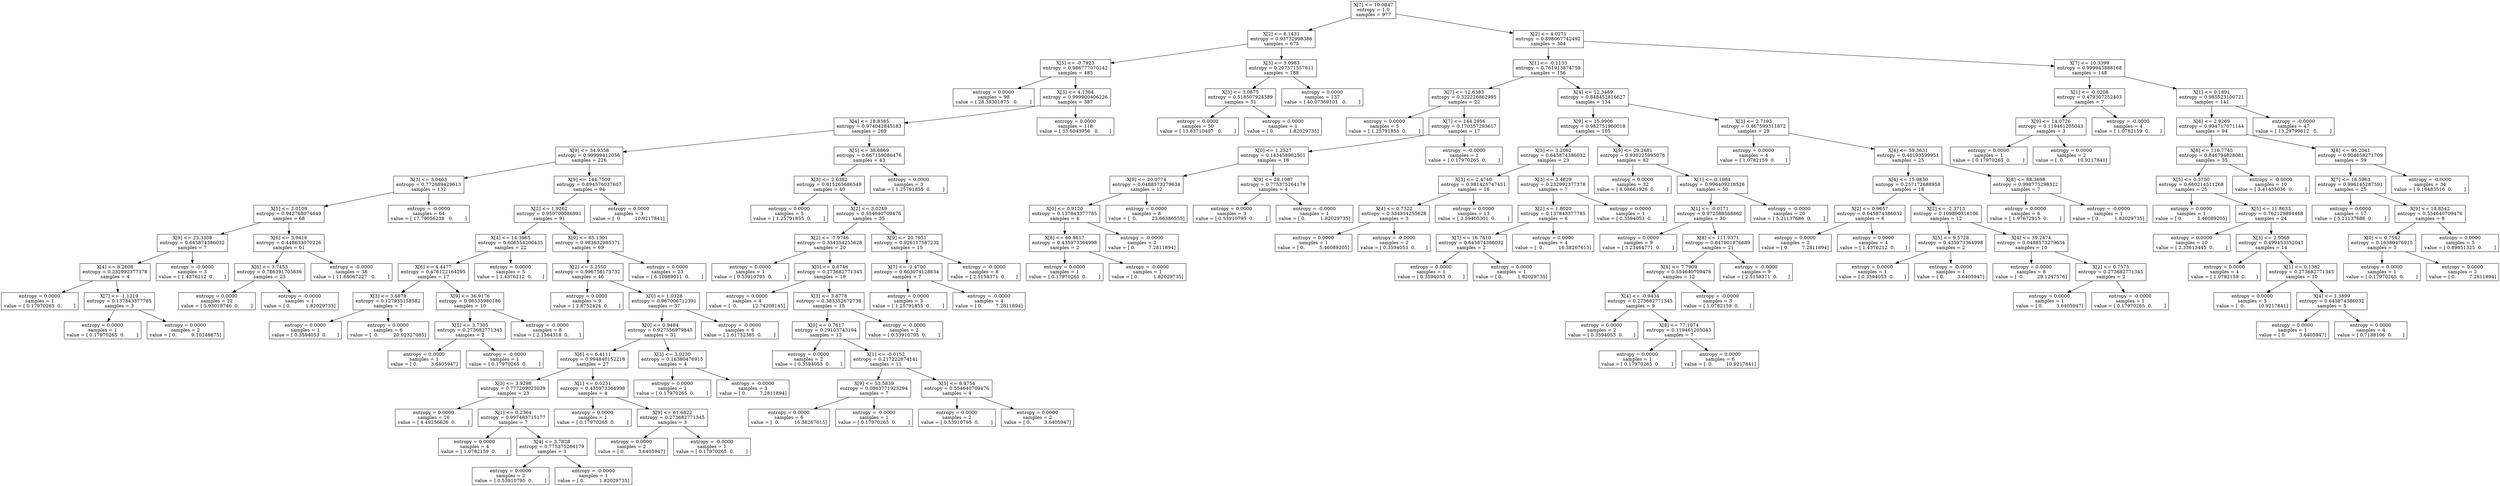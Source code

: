 digraph Tree {
0 [label="X[7] <= 10.0847\nentropy = 1.0\nsamples = 977", shape="box"] ;
1 [label="X[2] <= 6.1431\nentropy = 0.93732998386\nsamples = 673", shape="box"] ;
0 -> 1 ;
2 [label="X[5] <= -0.7923\nentropy = 0.986777070142\nsamples = 485", shape="box"] ;
1 -> 2 ;
3 [label="entropy = 0.0000\nsamples = 98\nvalue = [ 28.39301875   0.        ]", shape="box"] ;
2 -> 3 ;
4 [label="X[3] <= 4.1384\nentropy = 0.999900406226\nsamples = 387", shape="box"] ;
2 -> 4 ;
5 [label="X[4] <= 18.8385\nentropy = 0.974042845183\nsamples = 269", shape="box"] ;
4 -> 5 ;
6 [label="X[9] <= 34.9358\nentropy = 0.99999412056\nsamples = 226", shape="box"] ;
5 -> 6 ;
7 [label="X[3] <= 3.0463\nentropy = 0.772689429613\nsamples = 132", shape="box"] ;
6 -> 7 ;
8 [label="X[5] <= 2.0109\nentropy = 0.942768074649\nsamples = 68", shape="box"] ;
7 -> 8 ;
9 [label="X[9] <= 23.3308\nentropy = 0.645874386032\nsamples = 7", shape="box"] ;
8 -> 9 ;
10 [label="X[4] <= 8.2608\nentropy = 0.232992377378\nsamples = 4", shape="box"] ;
9 -> 10 ;
11 [label="entropy = 0.0000\nsamples = 1\nvalue = [ 0.17970265  0.        ]", shape="box"] ;
10 -> 11 ;
12 [label="X[7] <= -1.1219\nentropy = 0.137843377785\nsamples = 3", shape="box"] ;
10 -> 12 ;
13 [label="entropy = 0.0000\nsamples = 1\nvalue = [ 0.17970265  0.        ]", shape="box"] ;
12 -> 13 ;
14 [label="entropy = 0.0000\nsamples = 2\nvalue = [ 0.          9.10148675]", shape="box"] ;
12 -> 14 ;
15 [label="entropy = -0.0000\nsamples = 3\nvalue = [ 1.4376212  0.       ]", shape="box"] ;
9 -> 15 ;
16 [label="X[6] <= 3.9416\nentropy = 0.448633070226\nsamples = 61", shape="box"] ;
8 -> 16 ;
17 [label="X[6] <= 3.7453\nentropy = 0.786391703836\nsamples = 23", shape="box"] ;
16 -> 17 ;
18 [label="entropy = 0.0000\nsamples = 22\nvalue = [ 5.93018746  0.        ]", shape="box"] ;
17 -> 18 ;
19 [label="entropy = -0.0000\nsamples = 1\nvalue = [ 0.          1.82029735]", shape="box"] ;
17 -> 19 ;
20 [label="entropy = -0.0000\nsamples = 38\nvalue = [ 11.68067227   0.        ]", shape="box"] ;
16 -> 20 ;
21 [label="entropy = -0.0000\nsamples = 64\nvalue = [ 17.79056238   0.        ]", shape="box"] ;
7 -> 21 ;
22 [label="X[9] <= 144.7509\nentropy = 0.894576037607\nsamples = 94", shape="box"] ;
6 -> 22 ;
23 [label="X[2] <= 1.9262\nentropy = 0.950700086991\nsamples = 91", shape="box"] ;
22 -> 23 ;
24 [label="X[4] <= 14.3965\nentropy = 0.606554206435\nsamples = 22", shape="box"] ;
23 -> 24 ;
25 [label="X[6] <= 4.4477\nentropy = 0.476122164295\nsamples = 17", shape="box"] ;
24 -> 25 ;
26 [label="X[3] <= 3.6878\nentropy = 0.127935158582\nsamples = 7", shape="box"] ;
25 -> 26 ;
27 [label="entropy = 0.0000\nsamples = 1\nvalue = [ 0.3594053  0.       ]", shape="box"] ;
26 -> 27 ;
28 [label="entropy = 0.0000\nsamples = 6\nvalue = [  0.          20.02327085]", shape="box"] ;
26 -> 28 ;
29 [label="X[9] <= 36.9176\nentropy = 0.96535980186\nsamples = 10", shape="box"] ;
25 -> 29 ;
30 [label="X[5] <= 3.7305\nentropy = 0.273682771345\nsamples = 2", shape="box"] ;
29 -> 30 ;
31 [label="entropy = 0.0000\nsamples = 1\nvalue = [ 0.         3.6405947]", shape="box"] ;
30 -> 31 ;
32 [label="entropy = -0.0000\nsamples = 1\nvalue = [ 0.17970265  0.        ]", shape="box"] ;
30 -> 32 ;
33 [label="entropy = -0.0000\nsamples = 8\nvalue = [ 2.1564318  0.       ]", shape="box"] ;
29 -> 33 ;
34 [label="entropy = 0.0000\nsamples = 5\nvalue = [ 1.4376212  0.       ]", shape="box"] ;
24 -> 34 ;
35 [label="X[9] <= 65.1301\nentropy = 0.983632985371\nsamples = 69", shape="box"] ;
23 -> 35 ;
36 [label="X[2] <= 3.2550\nentropy = 0.996758175732\nsamples = 46", shape="box"] ;
35 -> 36 ;
37 [label="entropy = 0.0000\nsamples = 9\nvalue = [ 2.8752424  0.       ]", shape="box"] ;
36 -> 37 ;
38 [label="X[0] <= 1.0328\nentropy = 0.967006712391\nsamples = 37", shape="box"] ;
36 -> 38 ;
39 [label="X[0] <= 0.9484\nentropy = 0.927556979845\nsamples = 31", shape="box"] ;
38 -> 39 ;
40 [label="X[6] <= 6.4111\nentropy = 0.994840152218\nsamples = 27", shape="box"] ;
39 -> 40 ;
41 [label="X[3] <= 3.9298\nentropy = 0.777209025039\nsamples = 23", shape="box"] ;
40 -> 41 ;
42 [label="entropy = 0.0000\nsamples = 16\nvalue = [ 4.49256626  0.        ]", shape="box"] ;
41 -> 42 ;
43 [label="X[1] <= 0.2364\nentropy = 0.997483715177\nsamples = 7", shape="box"] ;
41 -> 43 ;
44 [label="entropy = 0.0000\nsamples = 4\nvalue = [ 1.0782159  0.       ]", shape="box"] ;
43 -> 44 ;
45 [label="X[4] <= 3.7828\nentropy = 0.775375264179\nsamples = 3", shape="box"] ;
43 -> 45 ;
46 [label="entropy = 0.0000\nsamples = 2\nvalue = [ 0.53910795  0.        ]", shape="box"] ;
45 -> 46 ;
47 [label="entropy = -0.0000\nsamples = 1\nvalue = [ 0.          1.82029735]", shape="box"] ;
45 -> 47 ;
48 [label="X[1] <= 0.0251\nentropy = 0.435973364998\nsamples = 4", shape="box"] ;
40 -> 48 ;
49 [label="entropy = 0.0000\nsamples = 1\nvalue = [ 0.17970265  0.        ]", shape="box"] ;
48 -> 49 ;
50 [label="X[9] <= 61.6822\nentropy = 0.273682771345\nsamples = 3", shape="box"] ;
48 -> 50 ;
51 [label="entropy = 0.0000\nsamples = 2\nvalue = [ 0.         3.6405947]", shape="box"] ;
50 -> 51 ;
52 [label="entropy = -0.0000\nsamples = 1\nvalue = [ 0.17970265  0.        ]", shape="box"] ;
50 -> 52 ;
53 [label="X[3] <= 3.0230\nentropy = 0.16380476915\nsamples = 4", shape="box"] ;
39 -> 53 ;
54 [label="entropy = 0.0000\nsamples = 1\nvalue = [ 0.17970265  0.        ]", shape="box"] ;
53 -> 54 ;
55 [label="entropy = -0.0000\nsamples = 3\nvalue = [ 0.         7.2811894]", shape="box"] ;
53 -> 55 ;
56 [label="entropy = -0.0000\nsamples = 6\nvalue = [ 1.61732385  0.        ]", shape="box"] ;
38 -> 56 ;
57 [label="entropy = 0.0000\nsamples = 23\nvalue = [ 6.10989011  0.        ]", shape="box"] ;
35 -> 57 ;
58 [label="entropy = 0.0000\nsamples = 3\nvalue = [  0.         10.9217841]", shape="box"] ;
22 -> 58 ;
59 [label="X[5] <= 38.6869\nentropy = 0.667159086476\nsamples = 43", shape="box"] ;
5 -> 59 ;
60 [label="X[3] <= 2.6382\nentropy = 0.615265686549\nsamples = 40", shape="box"] ;
59 -> 60 ;
61 [label="entropy = 0.0000\nsamples = 5\nvalue = [ 1.25791855  0.        ]", shape="box"] ;
60 -> 61 ;
62 [label="X[2] <= 3.0249\nentropy = 0.554640709476\nsamples = 35", shape="box"] ;
60 -> 62 ;
63 [label="X[2] <= -7.9746\nentropy = 0.334354255628\nsamples = 20", shape="box"] ;
62 -> 63 ;
64 [label="entropy = 0.0000\nsamples = 1\nvalue = [ 0.53910795  0.        ]", shape="box"] ;
63 -> 64 ;
65 [label="X[0] <= 0.6746\nentropy = 0.273682771345\nsamples = 19", shape="box"] ;
63 -> 65 ;
66 [label="entropy = 0.0000\nsamples = 4\nvalue = [  0.          12.74208145]", shape="box"] ;
65 -> 66 ;
67 [label="X[3] <= 3.8778\nentropy = 0.383352672738\nsamples = 15", shape="box"] ;
65 -> 67 ;
68 [label="X[0] <= 0.7617\nentropy = 0.29103743194\nsamples = 13", shape="box"] ;
67 -> 68 ;
69 [label="entropy = 0.0000\nsamples = 2\nvalue = [ 0.3594053  0.       ]", shape="box"] ;
68 -> 69 ;
70 [label="X[1] <= -0.0152\nentropy = 0.217222874141\nsamples = 11", shape="box"] ;
68 -> 70 ;
71 [label="X[9] <= 53.5839\nentropy = 0.0863771923294\nsamples = 7", shape="box"] ;
70 -> 71 ;
72 [label="entropy = 0.0000\nsamples = 6\nvalue = [  0.          16.38267615]", shape="box"] ;
71 -> 72 ;
73 [label="entropy = -0.0000\nsamples = 1\nvalue = [ 0.17970265  0.        ]", shape="box"] ;
71 -> 73 ;
74 [label="X[5] <= 8.9754\nentropy = 0.554640709476\nsamples = 4", shape="box"] ;
70 -> 74 ;
75 [label="entropy = 0.0000\nsamples = 2\nvalue = [ 0.53910795  0.        ]", shape="box"] ;
74 -> 75 ;
76 [label="entropy = 0.0000\nsamples = 2\nvalue = [ 0.         3.6405947]", shape="box"] ;
74 -> 76 ;
77 [label="entropy = -0.0000\nsamples = 2\nvalue = [ 0.53910795  0.        ]", shape="box"] ;
67 -> 77 ;
78 [label="X[9] <= 20.7951\nentropy = 0.926117587232\nsamples = 15", shape="box"] ;
62 -> 78 ;
79 [label="X[7] <= -2.4700\nentropy = 0.603074128634\nsamples = 7", shape="box"] ;
78 -> 79 ;
80 [label="entropy = 0.0000\nsamples = 3\nvalue = [ 1.25791855  0.        ]", shape="box"] ;
79 -> 80 ;
81 [label="entropy = -0.0000\nsamples = 4\nvalue = [ 0.         7.2811894]", shape="box"] ;
79 -> 81 ;
82 [label="entropy = -0.0000\nsamples = 8\nvalue = [ 2.5158371  0.       ]", shape="box"] ;
78 -> 82 ;
83 [label="entropy = 0.0000\nsamples = 3\nvalue = [ 1.25791855  0.        ]", shape="box"] ;
59 -> 83 ;
84 [label="entropy = 0.0000\nsamples = 118\nvalue = [ 33.6043956   0.       ]", shape="box"] ;
4 -> 84 ;
85 [label="X[3] <= 3.0983\nentropy = 0.207571557811\nsamples = 188", shape="box"] ;
1 -> 85 ;
86 [label="X[3] <= 3.0875\nentropy = 0.518507924389\nsamples = 51", shape="box"] ;
85 -> 86 ;
87 [label="entropy = 0.0000\nsamples = 50\nvalue = [ 13.83710407   0.        ]", shape="box"] ;
86 -> 87 ;
88 [label="entropy = 0.0000\nsamples = 1\nvalue = [ 0.          1.82029735]", shape="box"] ;
86 -> 88 ;
89 [label="entropy = 0.0000\nsamples = 137\nvalue = [ 40.07369101   0.        ]", shape="box"] ;
85 -> 89 ;
90 [label="X[2] <= 4.0271\nentropy = 0.898067742492\nsamples = 304", shape="box"] ;
0 -> 90 ;
91 [label="X[1] <= -0.1133\nentropy = 0.761913874759\nsamples = 156", shape="box"] ;
90 -> 91 ;
92 [label="X[7] <= 12.6383\nentropy = 0.322226862985\nsamples = 22", shape="box"] ;
91 -> 92 ;
93 [label="entropy = 0.0000\nsamples = 5\nvalue = [ 1.25791855  0.        ]", shape="box"] ;
92 -> 93 ;
94 [label="X[7] <= 144.2956\nentropy = 0.170357293617\nsamples = 17", shape="box"] ;
92 -> 94 ;
95 [label="X[0] <= 1.2527\nentropy = 0.143458962501\nsamples = 16", shape="box"] ;
94 -> 95 ;
96 [label="X[9] <= 20.0774\nentropy = 0.0488573279634\nsamples = 12", shape="box"] ;
95 -> 96 ;
97 [label="X[0] <= 0.9120\nentropy = 0.137843377785\nsamples = 4", shape="box"] ;
96 -> 97 ;
98 [label="X[8] <= 60.9617\nentropy = 0.435973364998\nsamples = 2", shape="box"] ;
97 -> 98 ;
99 [label="entropy = 0.0000\nsamples = 1\nvalue = [ 0.17970265  0.        ]", shape="box"] ;
98 -> 99 ;
100 [label="entropy = -0.0000\nsamples = 1\nvalue = [ 0.          1.82029735]", shape="box"] ;
98 -> 100 ;
101 [label="entropy = -0.0000\nsamples = 2\nvalue = [ 0.         7.2811894]", shape="box"] ;
97 -> 101 ;
102 [label="entropy = 0.0000\nsamples = 8\nvalue = [  0.          23.66386555]", shape="box"] ;
96 -> 102 ;
103 [label="X[9] <= 28.1087\nentropy = 0.775375264179\nsamples = 4", shape="box"] ;
95 -> 103 ;
104 [label="entropy = 0.0000\nsamples = 3\nvalue = [ 0.53910795  0.        ]", shape="box"] ;
103 -> 104 ;
105 [label="entropy = -0.0000\nsamples = 1\nvalue = [ 0.          1.82029735]", shape="box"] ;
103 -> 105 ;
106 [label="entropy = -0.0000\nsamples = 1\nvalue = [ 0.17970265  0.        ]", shape="box"] ;
94 -> 106 ;
107 [label="X[4] <= 12.3489\nentropy = 0.848452816627\nsamples = 134", shape="box"] ;
91 -> 107 ;
108 [label="X[9] <= 15.9906\nentropy = 0.982751960018\nsamples = 105", shape="box"] ;
107 -> 108 ;
109 [label="X[3] <= 3.2062\nentropy = 0.645874386032\nsamples = 23", shape="box"] ;
108 -> 109 ;
110 [label="X[3] <= 2.4740\nentropy = 0.981425747451\nsamples = 16", shape="box"] ;
109 -> 110 ;
111 [label="X[4] <= 0.7322\nentropy = 0.334354255628\nsamples = 3", shape="box"] ;
110 -> 111 ;
112 [label="entropy = 0.0000\nsamples = 1\nvalue = [ 0.          5.46089205]", shape="box"] ;
111 -> 112 ;
113 [label="entropy = -0.0000\nsamples = 2\nvalue = [ 0.3594053  0.       ]", shape="box"] ;
111 -> 113 ;
114 [label="entropy = 0.0000\nsamples = 13\nvalue = [ 3.59405301  0.        ]", shape="box"] ;
110 -> 114 ;
115 [label="X[3] <= 3.4829\nentropy = 0.232992377378\nsamples = 7", shape="box"] ;
109 -> 115 ;
116 [label="X[2] <= 1.8020\nentropy = 0.137843377785\nsamples = 6", shape="box"] ;
115 -> 116 ;
117 [label="X[7] <= 16.7410\nentropy = 0.645874386032\nsamples = 2", shape="box"] ;
116 -> 117 ;
118 [label="entropy = 0.0000\nsamples = 1\nvalue = [ 0.3594053  0.       ]", shape="box"] ;
117 -> 118 ;
119 [label="entropy = 0.0000\nsamples = 1\nvalue = [ 0.          1.82029735]", shape="box"] ;
117 -> 119 ;
120 [label="entropy = 0.0000\nsamples = 4\nvalue = [  0.          16.38267615]", shape="box"] ;
116 -> 120 ;
121 [label="entropy = 0.0000\nsamples = 1\nvalue = [ 0.3594053  0.       ]", shape="box"] ;
115 -> 121 ;
122 [label="X[9] <= 29.2681\nentropy = 0.930225995076\nsamples = 82", shape="box"] ;
108 -> 122 ;
123 [label="entropy = 0.0000\nsamples = 32\nvalue = [ 8.08661926  0.        ]", shape="box"] ;
122 -> 123 ;
124 [label="X[1] <= 0.1984\nentropy = 0.996409218526\nsamples = 50", shape="box"] ;
122 -> 124 ;
125 [label="X[1] <= -0.0171\nentropy = 0.972588568862\nsamples = 30", shape="box"] ;
124 -> 125 ;
126 [label="entropy = 0.0000\nsamples = 9\nvalue = [ 3.23464771  0.        ]", shape="box"] ;
125 -> 126 ;
127 [label="X[8] <= 111.9371\nentropy = 0.847901876689\nsamples = 21", shape="box"] ;
125 -> 127 ;
128 [label="X[6] <= 7.7909\nentropy = 0.554640709476\nsamples = 12", shape="box"] ;
127 -> 128 ;
129 [label="X[4] <= -0.9434\nentropy = 0.273682771345\nsamples = 9", shape="box"] ;
128 -> 129 ;
130 [label="entropy = 0.0000\nsamples = 2\nvalue = [ 0.3594053  0.       ]", shape="box"] ;
129 -> 130 ;
131 [label="X[8] <= 77.1074\nentropy = 0.119461205043\nsamples = 7", shape="box"] ;
129 -> 131 ;
132 [label="entropy = 0.0000\nsamples = 1\nvalue = [ 0.17970265  0.        ]", shape="box"] ;
131 -> 132 ;
133 [label="entropy = 0.0000\nsamples = 6\nvalue = [  0.         10.9217841]", shape="box"] ;
131 -> 133 ;
134 [label="entropy = -0.0000\nsamples = 3\nvalue = [ 1.0782159  0.       ]", shape="box"] ;
128 -> 134 ;
135 [label="entropy = -0.0000\nsamples = 9\nvalue = [ 2.5158371  0.       ]", shape="box"] ;
127 -> 135 ;
136 [label="entropy = -0.0000\nsamples = 20\nvalue = [ 5.21137686  0.        ]", shape="box"] ;
124 -> 136 ;
137 [label="X[3] <= 2.7193\nentropy = 0.467599311872\nsamples = 29", shape="box"] ;
107 -> 137 ;
138 [label="entropy = 0.0000\nsamples = 4\nvalue = [ 1.0782159  0.       ]", shape="box"] ;
137 -> 138 ;
139 [label="X[4] <= 59.3631\nentropy = 0.40193599951\nsamples = 25", shape="box"] ;
137 -> 139 ;
140 [label="X[4] <= 15.9830\nentropy = 0.257172688958\nsamples = 18", shape="box"] ;
139 -> 140 ;
141 [label="X[2] <= 0.9657\nentropy = 0.645874386032\nsamples = 6", shape="box"] ;
140 -> 141 ;
142 [label="entropy = 0.0000\nsamples = 2\nvalue = [ 0.         7.2811894]", shape="box"] ;
141 -> 142 ;
143 [label="entropy = 0.0000\nsamples = 4\nvalue = [ 1.4376212  0.       ]", shape="box"] ;
141 -> 143 ;
144 [label="X[2] <= -2.3713\nentropy = 0.109890316106\nsamples = 12", shape="box"] ;
140 -> 144 ;
145 [label="X[5] <= 9.5728\nentropy = 0.435973364998\nsamples = 2", shape="box"] ;
144 -> 145 ;
146 [label="entropy = 0.0000\nsamples = 1\nvalue = [ 0.3594053  0.       ]", shape="box"] ;
145 -> 146 ;
147 [label="entropy = -0.0000\nsamples = 1\nvalue = [ 0.         3.6405947]", shape="box"] ;
145 -> 147 ;
148 [label="X[4] <= 39.2474\nentropy = 0.0488573279634\nsamples = 10", shape="box"] ;
144 -> 148 ;
149 [label="entropy = 0.0000\nsamples = 8\nvalue = [  0.         29.1247576]", shape="box"] ;
148 -> 149 ;
150 [label="X[2] <= 0.7575\nentropy = 0.273682771345\nsamples = 2", shape="box"] ;
148 -> 150 ;
151 [label="entropy = 0.0000\nsamples = 1\nvalue = [ 0.         3.6405947]", shape="box"] ;
150 -> 151 ;
152 [label="entropy = -0.0000\nsamples = 1\nvalue = [ 0.17970265  0.        ]", shape="box"] ;
150 -> 152 ;
153 [label="X[8] <= 88.3698\nentropy = 0.998775298322\nsamples = 7", shape="box"] ;
139 -> 153 ;
154 [label="entropy = 0.0000\nsamples = 6\nvalue = [ 1.97672915  0.        ]", shape="box"] ;
153 -> 154 ;
155 [label="entropy = -0.0000\nsamples = 1\nvalue = [ 0.          1.82029735]", shape="box"] ;
153 -> 155 ;
156 [label="X[7] <= 10.3399\nentropy = 0.999943888168\nsamples = 148", shape="box"] ;
90 -> 156 ;
157 [label="X[1] <= -0.0208\nentropy = 0.479307252403\nsamples = 7", shape="box"] ;
156 -> 157 ;
158 [label="X[9] <= 14.0726\nentropy = 0.119461205043\nsamples = 3", shape="box"] ;
157 -> 158 ;
159 [label="entropy = 0.0000\nsamples = 1\nvalue = [ 0.17970265  0.        ]", shape="box"] ;
158 -> 159 ;
160 [label="entropy = 0.0000\nsamples = 2\nvalue = [  0.         10.9217841]", shape="box"] ;
158 -> 160 ;
161 [label="entropy = -0.0000\nsamples = 4\nvalue = [ 1.0782159  0.       ]", shape="box"] ;
157 -> 161 ;
162 [label="X[1] <= 0.1891\nentropy = 0.985523100721\nsamples = 141", shape="box"] ;
156 -> 162 ;
163 [label="X[6] <= 2.9269\nentropy = 0.994717071144\nsamples = 94", shape="box"] ;
162 -> 163 ;
164 [label="X[8] <= 116.7745\nentropy = 0.846794828081\nsamples = 35", shape="box"] ;
163 -> 164 ;
165 [label="X[5] <= 0.3750\nentropy = 0.660214511268\nsamples = 25", shape="box"] ;
164 -> 165 ;
166 [label="entropy = 0.0000\nsamples = 1\nvalue = [ 0.          5.46089205]", shape="box"] ;
165 -> 166 ;
167 [label="X[5] <= 11.8633\nentropy = 0.762129894468\nsamples = 24", shape="box"] ;
165 -> 167 ;
168 [label="entropy = 0.0000\nsamples = 10\nvalue = [ 2.33613445  0.        ]", shape="box"] ;
167 -> 168 ;
169 [label="X[3] <= 2.5069\nentropy = 0.499453352041\nsamples = 14", shape="box"] ;
167 -> 169 ;
170 [label="entropy = 0.0000\nsamples = 4\nvalue = [ 1.0782159  0.       ]", shape="box"] ;
169 -> 170 ;
171 [label="X[1] <= 0.1382\nentropy = 0.273682771345\nsamples = 10", shape="box"] ;
169 -> 171 ;
172 [label="entropy = 0.0000\nsamples = 5\nvalue = [  0.         10.9217841]", shape="box"] ;
171 -> 172 ;
173 [label="X[4] <= 1.3899\nentropy = 0.645874386032\nsamples = 5", shape="box"] ;
171 -> 173 ;
174 [label="entropy = 0.0000\nsamples = 1\nvalue = [ 0.         3.6405947]", shape="box"] ;
173 -> 174 ;
175 [label="entropy = 0.0000\nsamples = 4\nvalue = [ 0.7188106  0.       ]", shape="box"] ;
173 -> 175 ;
176 [label="entropy = -0.0000\nsamples = 10\nvalue = [ 3.41435036  0.        ]", shape="box"] ;
164 -> 176 ;
177 [label="X[8] <= 95.2041\nentropy = 0.904658271709\nsamples = 59", shape="box"] ;
163 -> 177 ;
178 [label="X[7] <= 18.5963\nentropy = 0.996145287591\nsamples = 25", shape="box"] ;
177 -> 178 ;
179 [label="entropy = 0.0000\nsamples = 17\nvalue = [ 5.21137686  0.        ]", shape="box"] ;
178 -> 179 ;
180 [label="X[9] <= 18.8542\nentropy = 0.554640709476\nsamples = 8", shape="box"] ;
178 -> 180 ;
181 [label="X[0] <= 0.7542\nentropy = 0.16380476915\nsamples = 3", shape="box"] ;
180 -> 181 ;
182 [label="entropy = 0.0000\nsamples = 1\nvalue = [ 0.17970265  0.        ]", shape="box"] ;
181 -> 182 ;
183 [label="entropy = 0.0000\nsamples = 2\nvalue = [ 0.         7.2811894]", shape="box"] ;
181 -> 183 ;
184 [label="entropy = 0.0000\nsamples = 5\nvalue = [ 0.89851325  0.        ]", shape="box"] ;
180 -> 184 ;
185 [label="entropy = -0.0000\nsamples = 34\nvalue = [ 9.16483516  0.        ]", shape="box"] ;
177 -> 185 ;
186 [label="entropy = -0.0000\nsamples = 47\nvalue = [ 13.29799612   0.        ]", shape="box"] ;
162 -> 186 ;
}